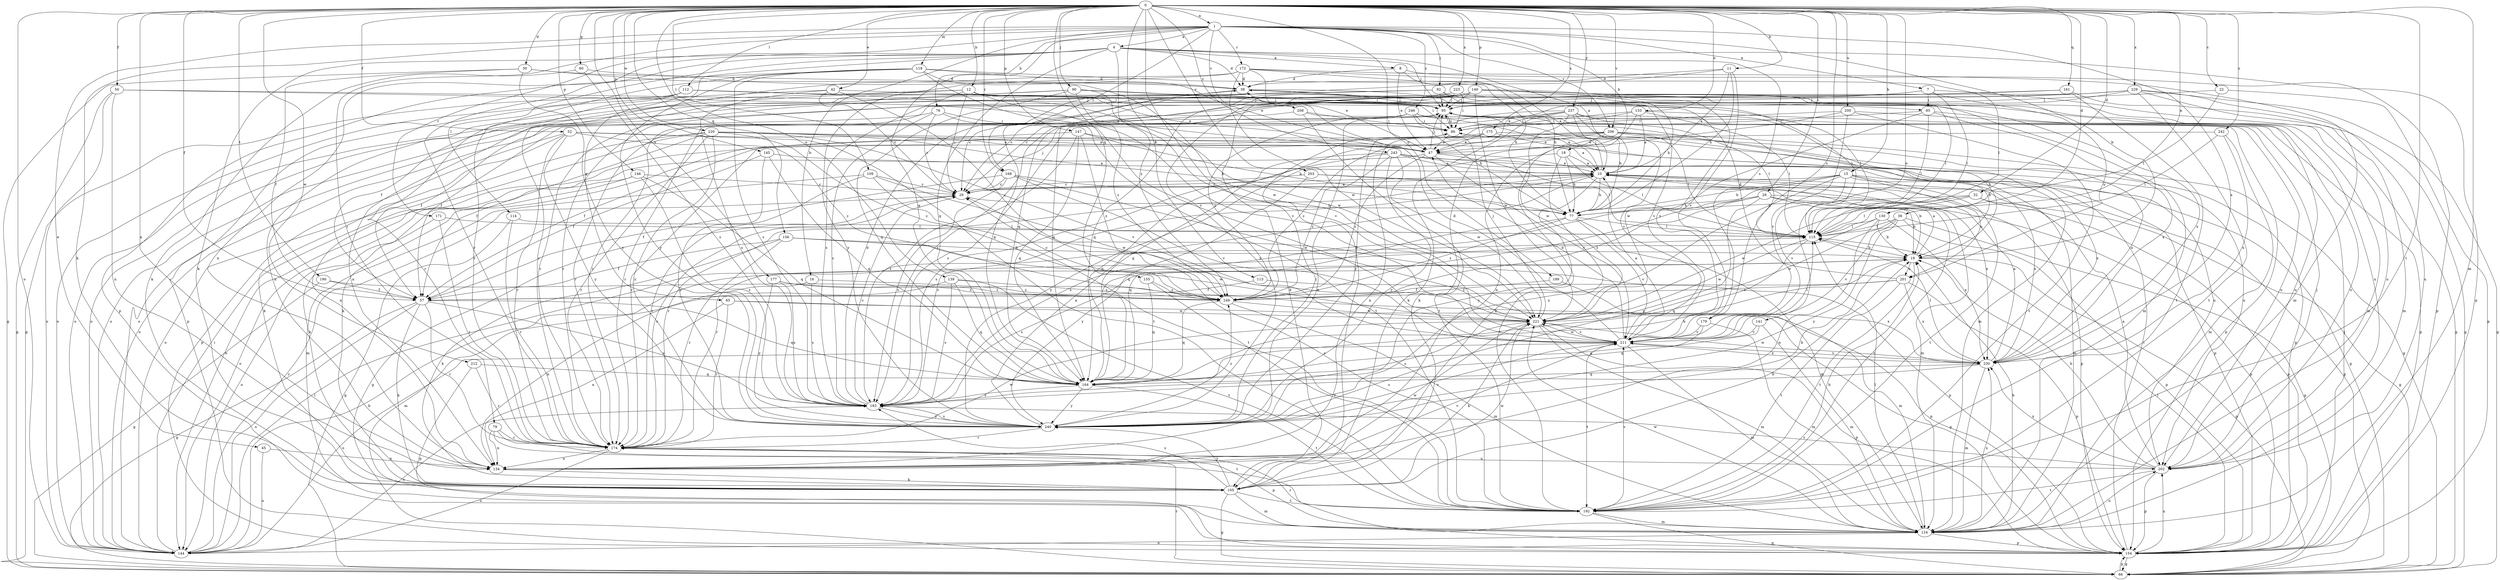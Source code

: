 strict digraph  {
0;
1;
4;
7;
8;
10;
11;
12;
15;
16;
18;
19;
22;
28;
29;
30;
32;
36;
38;
42;
45;
47;
50;
52;
57;
60;
65;
66;
76;
77;
79;
85;
86;
90;
92;
95;
105;
109;
112;
113;
114;
115;
118;
124;
130;
133;
134;
139;
141;
144;
145;
146;
147;
149;
154;
155;
156;
161;
164;
168;
171;
172;
174;
175;
177;
179;
183;
190;
192;
199;
200;
201;
202;
203;
206;
208;
211;
212;
220;
221;
223;
229;
230;
237;
240;
242;
243;
246;
249;
0 -> 1  [label=a];
0 -> 11  [label=b];
0 -> 12  [label=b];
0 -> 15  [label=b];
0 -> 22  [label=c];
0 -> 28  [label=c];
0 -> 30  [label=d];
0 -> 32  [label=d];
0 -> 36  [label=d];
0 -> 42  [label=e];
0 -> 50  [label=f];
0 -> 52  [label=f];
0 -> 57  [label=f];
0 -> 60  [label=g];
0 -> 90  [label=j];
0 -> 105  [label=k];
0 -> 109  [label=l];
0 -> 112  [label=l];
0 -> 113  [label=l];
0 -> 118  [label=m];
0 -> 124  [label=m];
0 -> 130  [label=n];
0 -> 133  [label=n];
0 -> 134  [label=n];
0 -> 139  [label=o];
0 -> 141  [label=o];
0 -> 144  [label=o];
0 -> 145  [label=p];
0 -> 146  [label=p];
0 -> 147  [label=p];
0 -> 149  [label=p];
0 -> 155  [label=q];
0 -> 156  [label=q];
0 -> 161  [label=q];
0 -> 168  [label=r];
0 -> 175  [label=s];
0 -> 177  [label=s];
0 -> 179  [label=s];
0 -> 190  [label=t];
0 -> 192  [label=t];
0 -> 199  [label=u];
0 -> 200  [label=u];
0 -> 203  [label=v];
0 -> 206  [label=v];
0 -> 212  [label=w];
0 -> 220  [label=w];
0 -> 223  [label=x];
0 -> 229  [label=x];
0 -> 237  [label=y];
0 -> 242  [label=z];
0 -> 243  [label=z];
1 -> 4  [label=a];
1 -> 7  [label=a];
1 -> 16  [label=b];
1 -> 18  [label=b];
1 -> 19  [label=b];
1 -> 45  [label=e];
1 -> 76  [label=h];
1 -> 79  [label=i];
1 -> 92  [label=j];
1 -> 105  [label=k];
1 -> 164  [label=q];
1 -> 168  [label=r];
1 -> 171  [label=r];
1 -> 172  [label=r];
1 -> 179  [label=s];
1 -> 206  [label=v];
1 -> 208  [label=v];
1 -> 230  [label=x];
1 -> 246  [label=z];
4 -> 8  [label=a];
4 -> 10  [label=a];
4 -> 38  [label=d];
4 -> 65  [label=g];
4 -> 95  [label=j];
4 -> 105  [label=k];
4 -> 114  [label=l];
4 -> 134  [label=n];
4 -> 154  [label=p];
4 -> 164  [label=q];
4 -> 174  [label=r];
4 -> 249  [label=z];
7 -> 29  [label=c];
7 -> 66  [label=g];
7 -> 85  [label=i];
7 -> 115  [label=l];
7 -> 183  [label=s];
7 -> 201  [label=u];
8 -> 38  [label=d];
8 -> 47  [label=e];
8 -> 77  [label=h];
8 -> 154  [label=p];
10 -> 29  [label=c];
10 -> 77  [label=h];
10 -> 95  [label=j];
10 -> 124  [label=m];
10 -> 154  [label=p];
10 -> 174  [label=r];
10 -> 183  [label=s];
10 -> 240  [label=y];
11 -> 10  [label=a];
11 -> 38  [label=d];
11 -> 77  [label=h];
11 -> 164  [label=q];
11 -> 211  [label=v];
12 -> 29  [label=c];
12 -> 57  [label=f];
12 -> 85  [label=i];
12 -> 86  [label=i];
12 -> 115  [label=l];
12 -> 134  [label=n];
12 -> 183  [label=s];
12 -> 211  [label=v];
15 -> 29  [label=c];
15 -> 77  [label=h];
15 -> 124  [label=m];
15 -> 183  [label=s];
15 -> 192  [label=t];
15 -> 201  [label=u];
15 -> 211  [label=v];
15 -> 230  [label=x];
15 -> 240  [label=y];
16 -> 134  [label=n];
16 -> 183  [label=s];
16 -> 249  [label=z];
18 -> 10  [label=a];
18 -> 77  [label=h];
18 -> 115  [label=l];
18 -> 192  [label=t];
18 -> 240  [label=y];
19 -> 10  [label=a];
19 -> 66  [label=g];
19 -> 183  [label=s];
19 -> 192  [label=t];
19 -> 201  [label=u];
22 -> 95  [label=j];
22 -> 115  [label=l];
22 -> 154  [label=p];
28 -> 19  [label=b];
28 -> 77  [label=h];
28 -> 154  [label=p];
28 -> 164  [label=q];
28 -> 192  [label=t];
28 -> 240  [label=y];
28 -> 249  [label=z];
29 -> 10  [label=a];
29 -> 66  [label=g];
29 -> 77  [label=h];
29 -> 95  [label=j];
30 -> 38  [label=d];
30 -> 57  [label=f];
30 -> 66  [label=g];
30 -> 221  [label=w];
30 -> 240  [label=y];
32 -> 66  [label=g];
32 -> 77  [label=h];
32 -> 115  [label=l];
32 -> 154  [label=p];
32 -> 221  [label=w];
36 -> 66  [label=g];
36 -> 115  [label=l];
36 -> 154  [label=p];
36 -> 211  [label=v];
36 -> 221  [label=w];
36 -> 240  [label=y];
38 -> 95  [label=j];
38 -> 164  [label=q];
38 -> 230  [label=x];
42 -> 29  [label=c];
42 -> 95  [label=j];
42 -> 154  [label=p];
42 -> 183  [label=s];
42 -> 249  [label=z];
45 -> 134  [label=n];
45 -> 144  [label=o];
47 -> 10  [label=a];
47 -> 95  [label=j];
47 -> 115  [label=l];
47 -> 144  [label=o];
47 -> 211  [label=v];
47 -> 249  [label=z];
50 -> 47  [label=e];
50 -> 66  [label=g];
50 -> 95  [label=j];
50 -> 134  [label=n];
50 -> 144  [label=o];
52 -> 47  [label=e];
52 -> 105  [label=k];
52 -> 154  [label=p];
52 -> 174  [label=r];
52 -> 192  [label=t];
52 -> 240  [label=y];
52 -> 249  [label=z];
57 -> 66  [label=g];
57 -> 105  [label=k];
57 -> 144  [label=o];
57 -> 164  [label=q];
57 -> 174  [label=r];
57 -> 183  [label=s];
60 -> 38  [label=d];
60 -> 105  [label=k];
60 -> 183  [label=s];
65 -> 134  [label=n];
65 -> 154  [label=p];
65 -> 174  [label=r];
65 -> 221  [label=w];
66 -> 154  [label=p];
66 -> 174  [label=r];
76 -> 29  [label=c];
76 -> 57  [label=f];
76 -> 86  [label=i];
76 -> 183  [label=s];
76 -> 192  [label=t];
77 -> 115  [label=l];
77 -> 124  [label=m];
77 -> 211  [label=v];
77 -> 240  [label=y];
77 -> 249  [label=z];
79 -> 134  [label=n];
79 -> 154  [label=p];
79 -> 174  [label=r];
79 -> 192  [label=t];
85 -> 86  [label=i];
85 -> 115  [label=l];
85 -> 202  [label=u];
85 -> 221  [label=w];
85 -> 230  [label=x];
86 -> 47  [label=e];
86 -> 95  [label=j];
86 -> 202  [label=u];
90 -> 95  [label=j];
90 -> 115  [label=l];
90 -> 134  [label=n];
90 -> 144  [label=o];
90 -> 164  [label=q];
90 -> 211  [label=v];
90 -> 249  [label=z];
92 -> 95  [label=j];
92 -> 124  [label=m];
92 -> 144  [label=o];
92 -> 174  [label=r];
92 -> 211  [label=v];
95 -> 86  [label=i];
95 -> 134  [label=n];
95 -> 202  [label=u];
105 -> 19  [label=b];
105 -> 66  [label=g];
105 -> 124  [label=m];
105 -> 183  [label=s];
105 -> 192  [label=t];
105 -> 221  [label=w];
105 -> 240  [label=y];
109 -> 29  [label=c];
109 -> 124  [label=m];
109 -> 174  [label=r];
109 -> 192  [label=t];
109 -> 221  [label=w];
112 -> 47  [label=e];
112 -> 66  [label=g];
112 -> 95  [label=j];
112 -> 144  [label=o];
112 -> 174  [label=r];
112 -> 221  [label=w];
113 -> 57  [label=f];
113 -> 154  [label=p];
114 -> 66  [label=g];
114 -> 115  [label=l];
114 -> 174  [label=r];
115 -> 19  [label=b];
115 -> 164  [label=q];
115 -> 221  [label=w];
118 -> 38  [label=d];
118 -> 47  [label=e];
118 -> 77  [label=h];
118 -> 154  [label=p];
118 -> 174  [label=r];
118 -> 183  [label=s];
118 -> 211  [label=v];
118 -> 240  [label=y];
124 -> 19  [label=b];
124 -> 115  [label=l];
124 -> 144  [label=o];
124 -> 154  [label=p];
124 -> 174  [label=r];
124 -> 202  [label=u];
124 -> 221  [label=w];
124 -> 230  [label=x];
130 -> 19  [label=b];
130 -> 115  [label=l];
130 -> 134  [label=n];
130 -> 174  [label=r];
130 -> 230  [label=x];
133 -> 10  [label=a];
133 -> 86  [label=i];
133 -> 105  [label=k];
133 -> 115  [label=l];
133 -> 154  [label=p];
133 -> 240  [label=y];
134 -> 105  [label=k];
134 -> 211  [label=v];
134 -> 221  [label=w];
139 -> 124  [label=m];
139 -> 164  [label=q];
139 -> 183  [label=s];
139 -> 192  [label=t];
139 -> 249  [label=z];
141 -> 124  [label=m];
141 -> 164  [label=q];
141 -> 211  [label=v];
144 -> 19  [label=b];
144 -> 29  [label=c];
144 -> 86  [label=i];
144 -> 115  [label=l];
144 -> 183  [label=s];
145 -> 10  [label=a];
145 -> 57  [label=f];
145 -> 164  [label=q];
145 -> 240  [label=y];
146 -> 29  [label=c];
146 -> 105  [label=k];
146 -> 144  [label=o];
146 -> 164  [label=q];
146 -> 183  [label=s];
147 -> 47  [label=e];
147 -> 77  [label=h];
147 -> 105  [label=k];
147 -> 164  [label=q];
147 -> 183  [label=s];
147 -> 249  [label=z];
149 -> 29  [label=c];
149 -> 77  [label=h];
149 -> 95  [label=j];
149 -> 105  [label=k];
149 -> 115  [label=l];
149 -> 124  [label=m];
149 -> 164  [label=q];
149 -> 174  [label=r];
149 -> 202  [label=u];
149 -> 211  [label=v];
149 -> 221  [label=w];
149 -> 240  [label=y];
154 -> 66  [label=g];
154 -> 86  [label=i];
154 -> 95  [label=j];
154 -> 115  [label=l];
154 -> 202  [label=u];
155 -> 164  [label=q];
155 -> 192  [label=t];
155 -> 249  [label=z];
156 -> 19  [label=b];
156 -> 57  [label=f];
156 -> 105  [label=k];
156 -> 154  [label=p];
156 -> 174  [label=r];
156 -> 221  [label=w];
161 -> 29  [label=c];
161 -> 66  [label=g];
161 -> 95  [label=j];
161 -> 192  [label=t];
164 -> 19  [label=b];
164 -> 183  [label=s];
164 -> 192  [label=t];
164 -> 240  [label=y];
168 -> 19  [label=b];
168 -> 29  [label=c];
168 -> 57  [label=f];
168 -> 183  [label=s];
168 -> 211  [label=v];
168 -> 221  [label=w];
171 -> 115  [label=l];
171 -> 144  [label=o];
171 -> 174  [label=r];
172 -> 10  [label=a];
172 -> 38  [label=d];
172 -> 47  [label=e];
172 -> 115  [label=l];
172 -> 124  [label=m];
172 -> 174  [label=r];
172 -> 221  [label=w];
172 -> 240  [label=y];
174 -> 29  [label=c];
174 -> 134  [label=n];
174 -> 144  [label=o];
174 -> 202  [label=u];
174 -> 221  [label=w];
175 -> 10  [label=a];
175 -> 47  [label=e];
175 -> 134  [label=n];
175 -> 154  [label=p];
175 -> 174  [label=r];
177 -> 183  [label=s];
177 -> 230  [label=x];
177 -> 240  [label=y];
177 -> 249  [label=z];
179 -> 124  [label=m];
179 -> 164  [label=q];
179 -> 211  [label=v];
183 -> 29  [label=c];
183 -> 38  [label=d];
183 -> 240  [label=y];
190 -> 57  [label=f];
190 -> 66  [label=g];
190 -> 249  [label=z];
192 -> 19  [label=b];
192 -> 29  [label=c];
192 -> 66  [label=g];
192 -> 124  [label=m];
192 -> 211  [label=v];
199 -> 124  [label=m];
199 -> 249  [label=z];
200 -> 86  [label=i];
200 -> 134  [label=n];
200 -> 192  [label=t];
200 -> 202  [label=u];
200 -> 211  [label=v];
201 -> 38  [label=d];
201 -> 57  [label=f];
201 -> 154  [label=p];
201 -> 192  [label=t];
201 -> 230  [label=x];
201 -> 249  [label=z];
202 -> 10  [label=a];
202 -> 19  [label=b];
202 -> 95  [label=j];
202 -> 154  [label=p];
202 -> 183  [label=s];
202 -> 192  [label=t];
202 -> 230  [label=x];
203 -> 29  [label=c];
203 -> 66  [label=g];
203 -> 164  [label=q];
203 -> 230  [label=x];
206 -> 19  [label=b];
206 -> 47  [label=e];
206 -> 57  [label=f];
206 -> 66  [label=g];
206 -> 105  [label=k];
206 -> 115  [label=l];
206 -> 164  [label=q];
206 -> 230  [label=x];
206 -> 249  [label=z];
208 -> 86  [label=i];
208 -> 144  [label=o];
208 -> 154  [label=p];
208 -> 192  [label=t];
211 -> 10  [label=a];
211 -> 38  [label=d];
211 -> 47  [label=e];
211 -> 115  [label=l];
211 -> 124  [label=m];
211 -> 144  [label=o];
211 -> 192  [label=t];
211 -> 221  [label=w];
211 -> 230  [label=x];
212 -> 154  [label=p];
212 -> 164  [label=q];
212 -> 174  [label=r];
220 -> 47  [label=e];
220 -> 57  [label=f];
220 -> 77  [label=h];
220 -> 134  [label=n];
220 -> 144  [label=o];
220 -> 174  [label=r];
220 -> 202  [label=u];
220 -> 211  [label=v];
220 -> 240  [label=y];
220 -> 249  [label=z];
221 -> 95  [label=j];
221 -> 105  [label=k];
221 -> 124  [label=m];
221 -> 154  [label=p];
221 -> 183  [label=s];
221 -> 211  [label=v];
223 -> 86  [label=i];
223 -> 95  [label=j];
223 -> 144  [label=o];
223 -> 164  [label=q];
223 -> 202  [label=u];
229 -> 47  [label=e];
229 -> 66  [label=g];
229 -> 95  [label=j];
229 -> 124  [label=m];
229 -> 144  [label=o];
229 -> 174  [label=r];
229 -> 192  [label=t];
229 -> 202  [label=u];
230 -> 10  [label=a];
230 -> 115  [label=l];
230 -> 124  [label=m];
230 -> 164  [label=q];
230 -> 183  [label=s];
230 -> 211  [label=v];
230 -> 221  [label=w];
237 -> 19  [label=b];
237 -> 77  [label=h];
237 -> 86  [label=i];
237 -> 105  [label=k];
237 -> 115  [label=l];
237 -> 174  [label=r];
237 -> 183  [label=s];
237 -> 211  [label=v];
237 -> 221  [label=w];
240 -> 10  [label=a];
240 -> 19  [label=b];
240 -> 86  [label=i];
240 -> 174  [label=r];
240 -> 183  [label=s];
240 -> 211  [label=v];
240 -> 249  [label=z];
242 -> 47  [label=e];
242 -> 115  [label=l];
242 -> 124  [label=m];
242 -> 230  [label=x];
243 -> 10  [label=a];
243 -> 66  [label=g];
243 -> 154  [label=p];
243 -> 164  [label=q];
243 -> 183  [label=s];
243 -> 221  [label=w];
243 -> 230  [label=x];
243 -> 240  [label=y];
243 -> 249  [label=z];
246 -> 10  [label=a];
246 -> 57  [label=f];
246 -> 77  [label=h];
246 -> 86  [label=i];
246 -> 124  [label=m];
246 -> 174  [label=r];
246 -> 249  [label=z];
249 -> 29  [label=c];
249 -> 124  [label=m];
249 -> 164  [label=q];
249 -> 221  [label=w];
}

